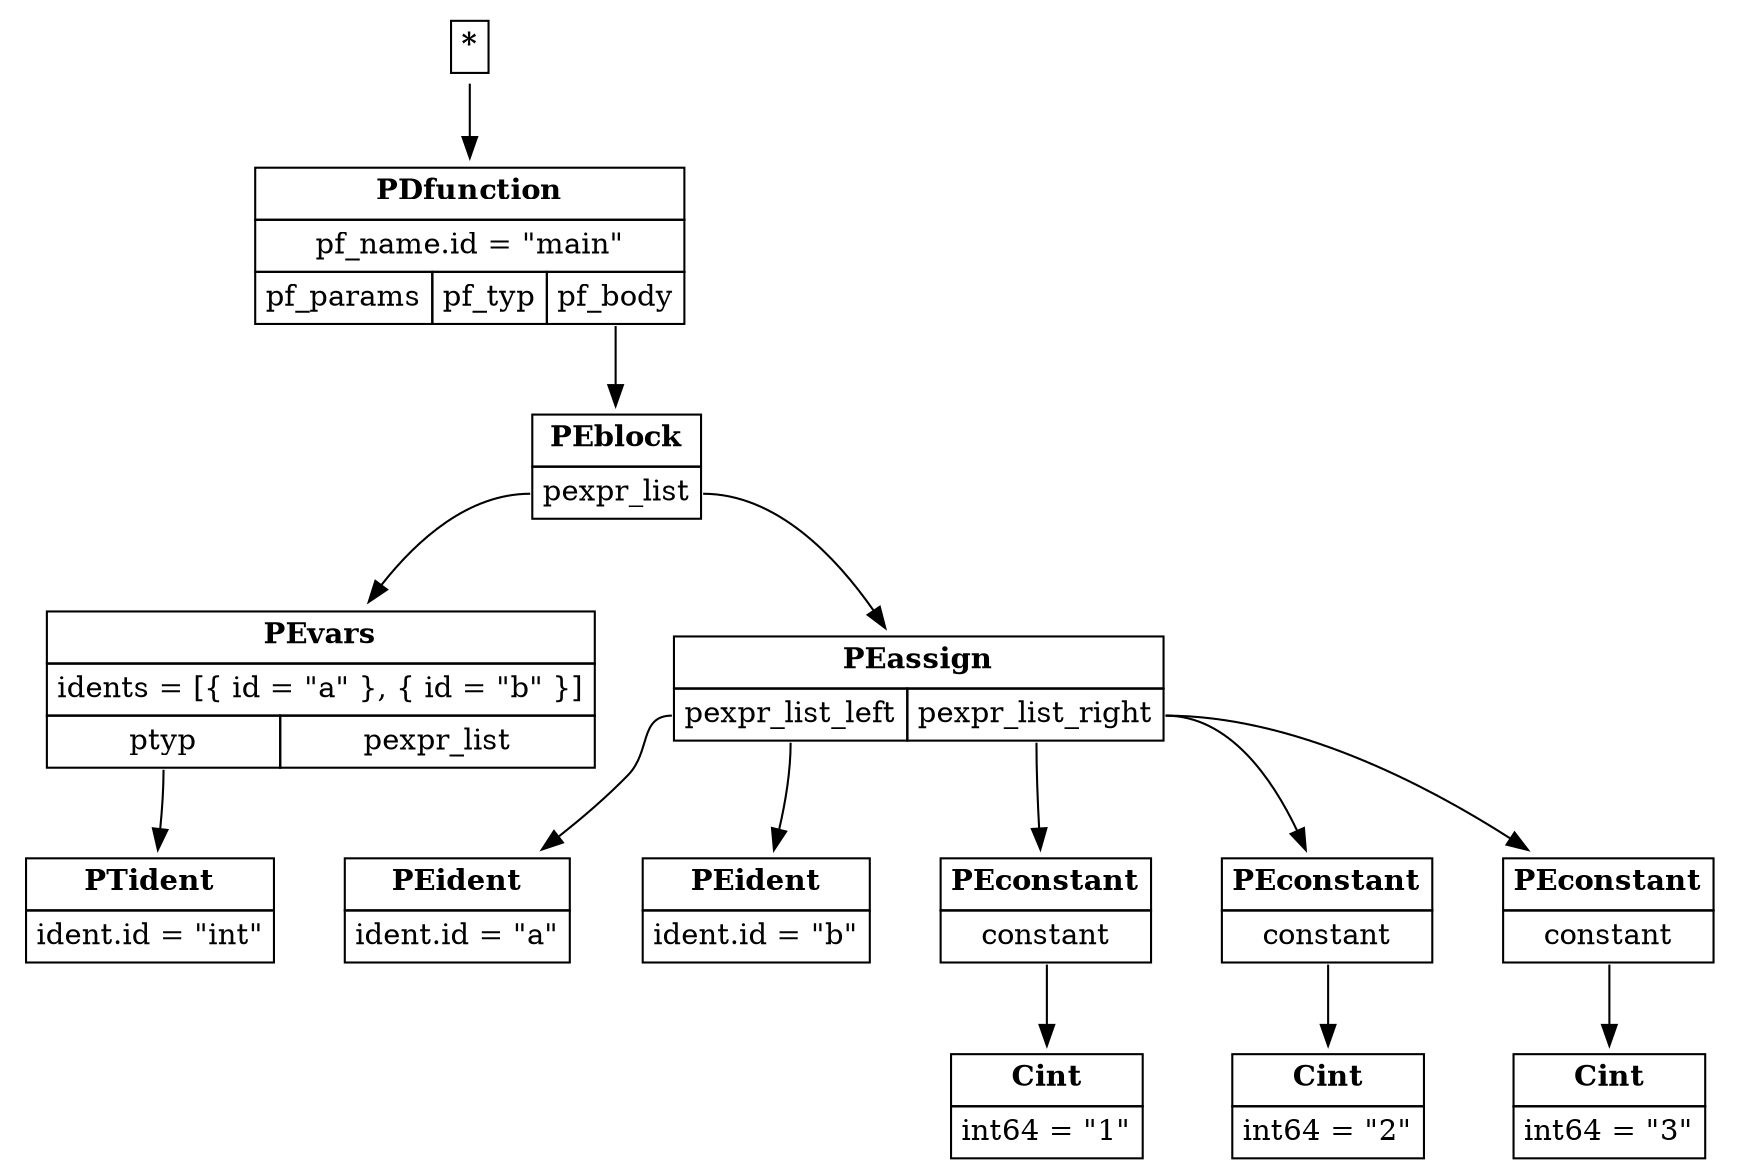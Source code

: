 digraph ast {
node [shape=plaintext];
root [label=<<table border='0' cellborder='1' cellspacing='0' cellpadding='4'><tr ><td colspan = '1'><b >*</b></td></tr></table>>]
PDfunction_1 [label=<<table border='0' cellborder='1' cellspacing='0' cellpadding='4'><tr ><td colspan = '3'><b >PDfunction</b></td></tr><tr ><td colspan = '3'>pf_name.id = "main"</td></tr><tr ><td port='pf_params'>pf_params</td><td port='pf_typ'>pf_typ</td><td port='pf_body'>pf_body</td></tr></table>>]
root -> PDfunction_1
PEblock_2 [label=<<table border='0' cellborder='1' cellspacing='0' cellpadding='4'><tr ><td colspan = '1'><b >PEblock</b></td></tr><tr ><td port='pexpr_list'>pexpr_list</td></tr></table>>]
PDfunction_1:pf_body -> PEblock_2
PEvars_3 [label=<<table border='0' cellborder='1' cellspacing='0' cellpadding='4'><tr ><td colspan = '2'><b >PEvars</b></td></tr><tr ><td colspan = '2'>idents = [{ id = "a" }, { id = "b" }]</td></tr><tr ><td port='ptyp'>ptyp</td><td port='pexpr_list'>pexpr_list</td></tr></table>>]
PEblock_2:pexpr_list -> PEvars_3
PTident_4 [label=<<table border='0' cellborder='1' cellspacing='0' cellpadding='4'><tr ><td colspan = '1'><b >PTident</b></td></tr><tr ><td colspan = '1'>ident.id = "int"</td></tr></table>>]
PEvars_3:ptyp -> PTident_4
PEassign_5 [label=<<table border='0' cellborder='1' cellspacing='0' cellpadding='4'><tr ><td colspan = '2'><b >PEassign</b></td></tr><tr ><td port='pexpr_list_left'>pexpr_list_left</td><td port='pexpr_list_right'>pexpr_list_right</td></tr></table>>]
PEblock_2:pexpr_list -> PEassign_5
PEident_6 [label=<<table border='0' cellborder='1' cellspacing='0' cellpadding='4'><tr ><td colspan = '1'><b >PEident</b></td></tr><tr ><td colspan = '1'>ident.id = "a"</td></tr></table>>]
PEassign_5:pexpr_list_left -> PEident_6
PEident_7 [label=<<table border='0' cellborder='1' cellspacing='0' cellpadding='4'><tr ><td colspan = '1'><b >PEident</b></td></tr><tr ><td colspan = '1'>ident.id = "b"</td></tr></table>>]
PEassign_5:pexpr_list_left -> PEident_7
PEconstant_8 [label=<<table border='0' cellborder='1' cellspacing='0' cellpadding='4'><tr ><td colspan = '1'><b >PEconstant</b></td></tr><tr ><td port='constant'>constant</td></tr></table>>]
PEassign_5:pexpr_list_right -> PEconstant_8
Cint_9 [label=<<table border='0' cellborder='1' cellspacing='0' cellpadding='4'><tr ><td colspan = '1'><b >Cint</b></td></tr><tr ><td colspan = '1'>int64 = "1"</td></tr></table>>]
PEconstant_8:constant -> Cint_9
PEconstant_10 [label=<<table border='0' cellborder='1' cellspacing='0' cellpadding='4'><tr ><td colspan = '1'><b >PEconstant</b></td></tr><tr ><td port='constant'>constant</td></tr></table>>]
PEassign_5:pexpr_list_right -> PEconstant_10
Cint_11 [label=<<table border='0' cellborder='1' cellspacing='0' cellpadding='4'><tr ><td colspan = '1'><b >Cint</b></td></tr><tr ><td colspan = '1'>int64 = "2"</td></tr></table>>]
PEconstant_10:constant -> Cint_11
PEconstant_12 [label=<<table border='0' cellborder='1' cellspacing='0' cellpadding='4'><tr ><td colspan = '1'><b >PEconstant</b></td></tr><tr ><td port='constant'>constant</td></tr></table>>]
PEassign_5:pexpr_list_right -> PEconstant_12
Cint_13 [label=<<table border='0' cellborder='1' cellspacing='0' cellpadding='4'><tr ><td colspan = '1'><b >Cint</b></td></tr><tr ><td colspan = '1'>int64 = "3"</td></tr></table>>]
PEconstant_12:constant -> Cint_13
}